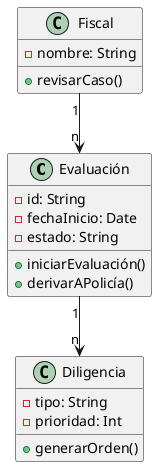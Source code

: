 @startuml
class Evaluación {
  -id: String
  -fechaInicio: Date
  -estado: String
  +iniciarEvaluación()
  +derivarAPolicía()
}

class Diligencia {
  -tipo: String
  -prioridad: Int
  +generarOrden()
}

class Fiscal {
  -nombre: String
  +revisarCaso()
}

Evaluación "1" --> "n" Diligencia
Fiscal "1" --> "n" Evaluación
@enduml